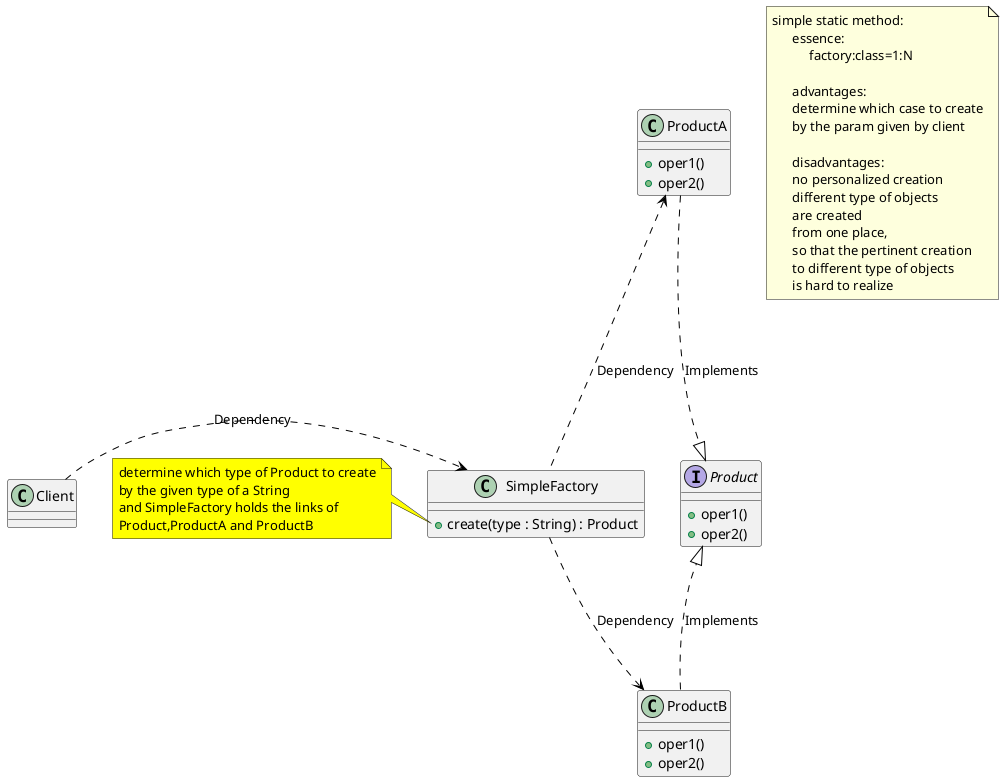 @startuml
note as staticMethod
simple static method:
      essence:
           factory:class=1:N

      advantages:
      determine which case to create
      by the param given by client

      disadvantages:
      no personalized creation
      different type of objects
      are created
      from one place,
      so that the pertinent creation
      to different type of objects
      is hard to realize
end note

class Client
class SimpleFactory{
    +create(type : String) : Product
}
interface Product{
    +oper1()
    +oper2()
}
class ProductA{
    +oper1()
    +oper2()
}
class ProductB{
    +oper1()
    +oper2()
}
'struct by hidden firstly
'link elements
 Client -r[hidden]- SimpleFactory
 SimpleFactory -r[hidden]- Product
 ProductA --d[hidden]- Product
 ProductB --u[hidden]- Product

 Client .[#black]> SimpleFactory :Dependency
 SimpleFactory ..u[#black]> ProductA :Dependency
 SimpleFactory ..d[#black]> ProductB :Dependency
 ProductA ..[#black]|> Product   :Implements
 ProductB ..[#black]|> Product   :Implements

'SimpleFactory -r[hidden]- Product
'SimpleFactory .[#black]> ProductA :Dependency
'SimpleFactory .[#black]> ProductB :Dependency
'ProductA ..[#black]|>  Product  :Implements
'ProductB ..[#black]|>  Product  :Implements

note left of  SimpleFactory::create   #yellow
determine which type of Product to create
by the given type of a String
and SimpleFactory holds the links of
Product,ProductA and ProductB
end note


newpage
note as factoryMethod
factory method:
factory:class=1:1

the creat method
is not only one static method,
but is abstracted into several methods
to be realized
in different implementation class

disadvantages:
one class,one factory
too many classes
the number of factorycreate class
is according to
the number of product class,
which makes the number of classes increase in pairs

end note

class Client

interface FactoryMethod{
    +create(type : String) : Product
}

class FactoryMethodCreateA{
    +create(type : String) : Product
}

class FactoryMethodCreateB{
    +create(type : String) : Product
}

interface Product{
    +oper1()
    +oper2()
}
class ProductA{
    +oper1()
    +oper2()
}
class ProductB{
    +oper1()
    +oper2()
}

'prelocate elements->create structure
Client -r[hidden]- FactoryMethod
FactoryMethod -r[hidden]- Product
FactoryMethodCreateA --d[hidden]- FactoryMethod
FactoryMethodCreateB --u[hidden]- FactoryMethod
ProductA --d[hidden]- Product
ProductB --u[hidden]- Product

'create relations
FactoryMethodCreateA ..[#black]|>  FactoryMethod  :Implements
FactoryMethodCreateB ..[#black]|>  FactoryMethod  :Implements
ProductA ..[#black]|>  Product  :Implements
ProductB ..[#black]|>  Product  :Implements
'
Client .[#black]> FactoryMethod :Dependency
FactoryMethodCreateA .[#black]> ProductA :Dependency
FactoryMethod .[#black]> Product :Dependency
'FactoryMethodCreateB .[#black]> ProductB :Dependency


newpage
' package to verticals ,namespace to hironzonals，and they are independent of each
note as floatNote #yellow
     abstract factory:
     factory:class=M:N

     prefix+suffix
     the final result=
     factoryname+productname
end note
class Client

package factory {
         interface DaoFactory{
            +createUser(type:String) :UserDao
            +createType(type:String) :TypeDao
         }
         class   MysqlDaoFactory{
            +createUser(type:String) :UserDao
            +createType(type:String) :TypeDao
         }
note top of  MysqlDaoFactory   #yellow
one factory creating two type of objects
for one type of environment
end note
         class   OracleDaoFactory{
            +createUser(type:String) :UserDao
            +createType(type:String) :TypeDao
         }
         MysqlDaoFactory --d[hidden]- DaoFactory
         OracleDaoFactory --u[hidden]- DaoFactory
         MysqlDaoFactory ..d[#black]|>  DaoFactory  :Implements
         OracleDaoFactory ..u[#black]|>  DaoFactory  :Implements
}

package daoimpl {
            class  MysqlUser
            class  MysqlType
            class   OracleUser
            class   OracleType
            MysqlUser --d[hidden]- MysqlType
            MysqlType --d[hidden]- OracleUser
            OracleUser --d[hidden]- OracleType
}
package daointer {
            interface UserDao
            interface TypeDao
            UserDao --d[hidden]- TypeDao
}


Client  -r[hidden]- factory
factory -r[hidden]- daoimpl
daoimpl -r[hidden]- daointer


Client .[#black]> DaoFactory :Dependency
'
MysqlDaoFactory .r[#black]> MysqlUser :Dependency
MysqlDaoFactory .r[#black]> MysqlType :Dependency
OracleDaoFactory .r[#black]> OracleUser :Dependency
OracleDaoFactory .r[#black]> OracleType :Dependency


 MysqlUser .r[#black]|>  UserDao  :Implements
 OracleUser .r[#black]|>  UserDao  :Implements
 MysqlType .r[#black]|>  TypeDao  :Implements
 OracleType .r[#black]|>  TypeDao  :Implements

@enduml